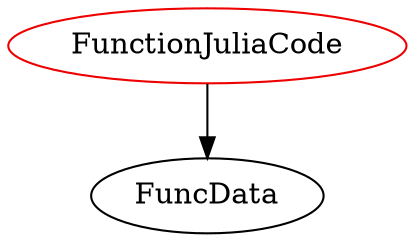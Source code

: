 digraph functionjuliacode{
FunctionJuliaCode	[shape=oval, color=red2, label="FunctionJuliaCode"];
FunctionJuliaCode -> FuncData;
}
